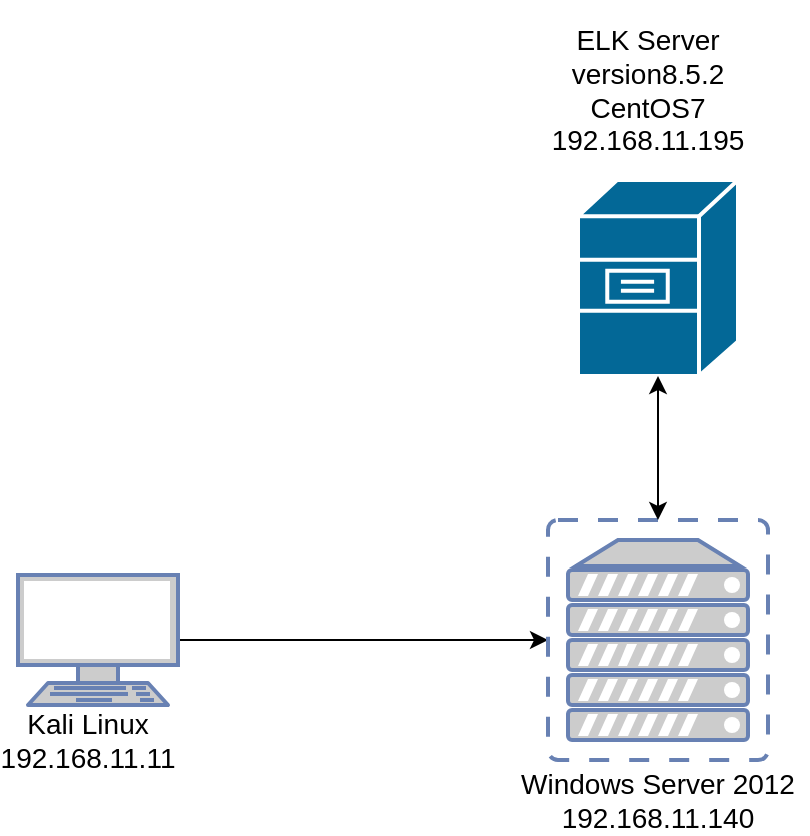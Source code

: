 <mxfile version="15.2.7" type="github">
  <diagram id="IY6jmmIE2WP7F7Q4KzER" name="Page-1">
    <mxGraphModel dx="1038" dy="1716" grid="1" gridSize="10" guides="1" tooltips="1" connect="1" arrows="1" fold="1" page="1" pageScale="1" pageWidth="827" pageHeight="1169" math="0" shadow="0">
      <root>
        <mxCell id="0" />
        <mxCell id="1" parent="0" />
        <mxCell id="ZfFFHysQYXYGvZFCuDOv-1" value="" style="shape=mxgraph.cisco.servers.file_server;sketch=0;html=1;pointerEvents=1;dashed=0;fillColor=#036897;strokeColor=#ffffff;strokeWidth=2;verticalLabelPosition=bottom;verticalAlign=top;align=center;outlineConnect=0;" vertex="1" parent="1">
          <mxGeometry x="360" y="70" width="80" height="98" as="geometry" />
        </mxCell>
        <mxCell id="ZfFFHysQYXYGvZFCuDOv-7" style="edgeStyle=orthogonalEdgeStyle;rounded=0;orthogonalLoop=1;jettySize=auto;html=1;entryX=0;entryY=0.5;entryDx=0;entryDy=0;entryPerimeter=0;" edge="1" parent="1" source="ZfFFHysQYXYGvZFCuDOv-2" target="ZfFFHysQYXYGvZFCuDOv-4">
          <mxGeometry relative="1" as="geometry" />
        </mxCell>
        <mxCell id="ZfFFHysQYXYGvZFCuDOv-2" value="" style="fontColor=#0066CC;verticalAlign=top;verticalLabelPosition=bottom;labelPosition=center;align=center;html=1;outlineConnect=0;fillColor=#CCCCCC;strokeColor=#6881B3;gradientColor=none;gradientDirection=north;strokeWidth=2;shape=mxgraph.networks.terminal;" vertex="1" parent="1">
          <mxGeometry x="80" y="267.5" width="80" height="65" as="geometry" />
        </mxCell>
        <mxCell id="ZfFFHysQYXYGvZFCuDOv-4" value="" style="fontColor=#0066CC;verticalAlign=top;verticalLabelPosition=bottom;labelPosition=center;align=center;html=1;outlineConnect=0;fillColor=#CCCCCC;strokeColor=#6881B3;gradientColor=none;gradientDirection=north;strokeWidth=2;shape=mxgraph.networks.virtual_server;" vertex="1" parent="1">
          <mxGeometry x="345" y="240" width="110" height="120" as="geometry" />
        </mxCell>
        <mxCell id="ZfFFHysQYXYGvZFCuDOv-5" value="" style="endArrow=classic;startArrow=classic;html=1;" edge="1" parent="1" source="ZfFFHysQYXYGvZFCuDOv-1" target="ZfFFHysQYXYGvZFCuDOv-4">
          <mxGeometry width="50" height="50" relative="1" as="geometry">
            <mxPoint x="400" y="188" as="sourcePoint" />
            <mxPoint x="400" y="208.711" as="targetPoint" />
          </mxGeometry>
        </mxCell>
        <mxCell id="ZfFFHysQYXYGvZFCuDOv-8" value="&lt;font style=&quot;font-size: 14px&quot;&gt;ELK Server version8.5.2&lt;br&gt;CentOS7&lt;br&gt;192.168.11.195&lt;br&gt;&lt;/font&gt;" style="text;html=1;strokeColor=none;fillColor=none;align=center;verticalAlign=middle;whiteSpace=wrap;rounded=0;" vertex="1" parent="1">
          <mxGeometry x="335" y="-20" width="120" height="90" as="geometry" />
        </mxCell>
        <mxCell id="ZfFFHysQYXYGvZFCuDOv-10" value="&lt;font style=&quot;font-size: 14px&quot;&gt;Windows Server 2012&lt;br&gt;192.168.11.140&lt;br&gt;&lt;/font&gt;" style="text;html=1;strokeColor=none;fillColor=none;align=center;verticalAlign=middle;whiteSpace=wrap;rounded=0;" vertex="1" parent="1">
          <mxGeometry x="325" y="370" width="150" height="20" as="geometry" />
        </mxCell>
        <mxCell id="ZfFFHysQYXYGvZFCuDOv-11" value="&lt;font style=&quot;font-size: 14px&quot;&gt;Kali Linux&lt;br&gt;192.168.11.11&lt;br&gt;&lt;/font&gt;" style="text;html=1;strokeColor=none;fillColor=none;align=center;verticalAlign=middle;whiteSpace=wrap;rounded=0;" vertex="1" parent="1">
          <mxGeometry x="80" y="340" width="70" height="20" as="geometry" />
        </mxCell>
      </root>
    </mxGraphModel>
  </diagram>
</mxfile>
